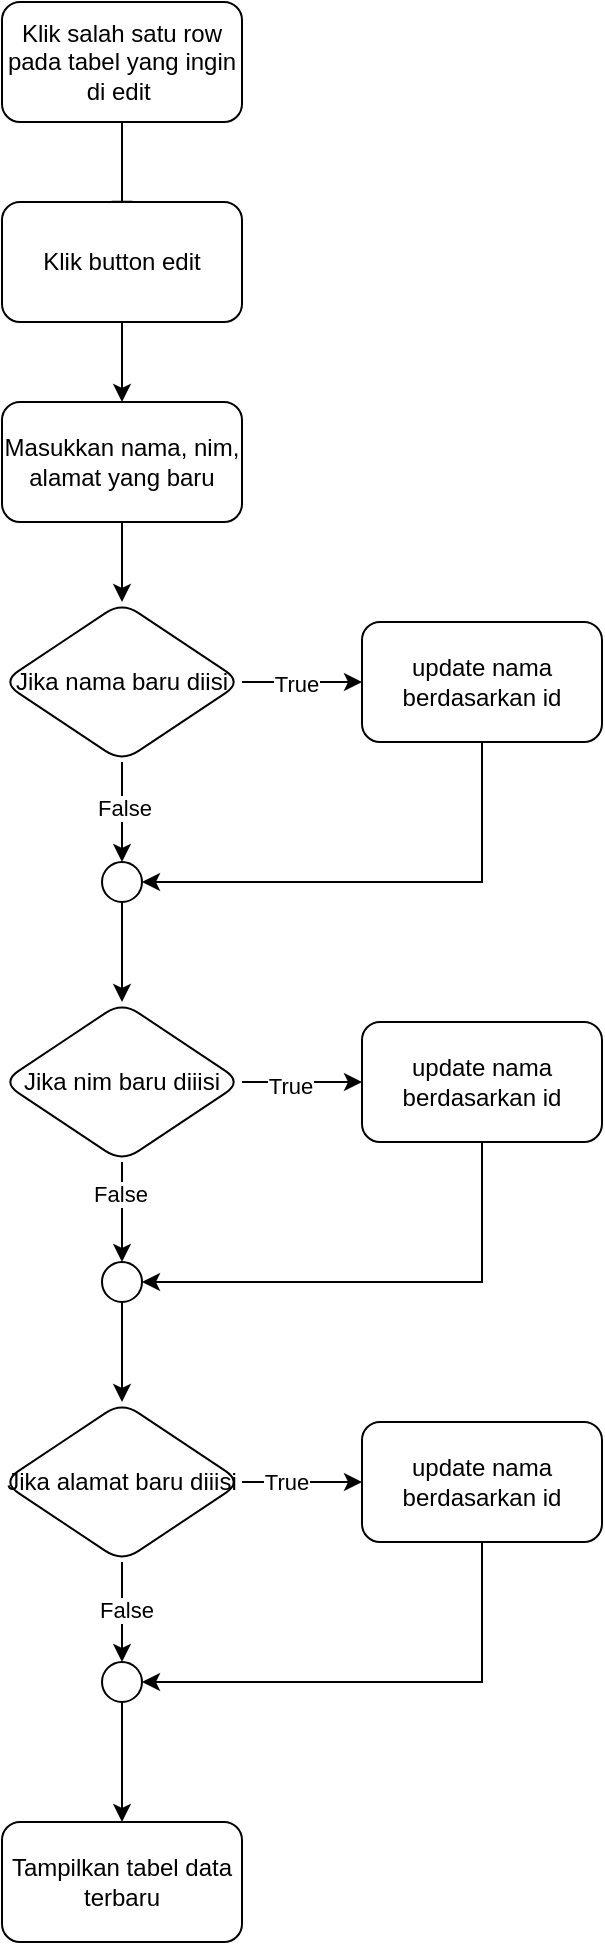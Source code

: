 <mxfile version="22.1.5" type="device">
  <diagram id="C5RBs43oDa-KdzZeNtuy" name="Page-1">
    <mxGraphModel dx="880" dy="478" grid="1" gridSize="10" guides="1" tooltips="1" connect="1" arrows="1" fold="1" page="1" pageScale="1" pageWidth="827" pageHeight="1169" math="0" shadow="0">
      <root>
        <mxCell id="WIyWlLk6GJQsqaUBKTNV-0" />
        <mxCell id="WIyWlLk6GJQsqaUBKTNV-1" parent="WIyWlLk6GJQsqaUBKTNV-0" />
        <mxCell id="WIyWlLk6GJQsqaUBKTNV-2" value="" style="rounded=0;html=1;jettySize=auto;orthogonalLoop=1;fontSize=11;endArrow=block;endFill=0;endSize=8;strokeWidth=1;shadow=0;labelBackgroundColor=none;edgeStyle=orthogonalEdgeStyle;" parent="WIyWlLk6GJQsqaUBKTNV-1" source="WIyWlLk6GJQsqaUBKTNV-3" edge="1">
          <mxGeometry relative="1" as="geometry">
            <mxPoint x="220" y="170" as="targetPoint" />
          </mxGeometry>
        </mxCell>
        <mxCell id="WIyWlLk6GJQsqaUBKTNV-3" value="Klik salah satu row pada tabel yang ingin di edit&amp;nbsp;" style="rounded=1;whiteSpace=wrap;html=1;fontSize=12;glass=0;strokeWidth=1;shadow=0;" parent="WIyWlLk6GJQsqaUBKTNV-1" vertex="1">
          <mxGeometry x="160" y="60" width="120" height="60" as="geometry" />
        </mxCell>
        <mxCell id="6oFa72EdfksZtaTuoUic-4" value="" style="edgeStyle=orthogonalEdgeStyle;rounded=0;orthogonalLoop=1;jettySize=auto;html=1;" edge="1" parent="WIyWlLk6GJQsqaUBKTNV-1" source="6oFa72EdfksZtaTuoUic-1" target="6oFa72EdfksZtaTuoUic-3">
          <mxGeometry relative="1" as="geometry" />
        </mxCell>
        <mxCell id="6oFa72EdfksZtaTuoUic-1" value="Klik button edit" style="rounded=1;whiteSpace=wrap;html=1;" vertex="1" parent="WIyWlLk6GJQsqaUBKTNV-1">
          <mxGeometry x="160" y="160" width="120" height="60" as="geometry" />
        </mxCell>
        <mxCell id="6oFa72EdfksZtaTuoUic-6" value="" style="edgeStyle=orthogonalEdgeStyle;rounded=0;orthogonalLoop=1;jettySize=auto;html=1;" edge="1" parent="WIyWlLk6GJQsqaUBKTNV-1" source="6oFa72EdfksZtaTuoUic-3" target="6oFa72EdfksZtaTuoUic-5">
          <mxGeometry relative="1" as="geometry" />
        </mxCell>
        <mxCell id="6oFa72EdfksZtaTuoUic-3" value="Masukkan nama, nim, alamat yang baru" style="rounded=1;whiteSpace=wrap;html=1;" vertex="1" parent="WIyWlLk6GJQsqaUBKTNV-1">
          <mxGeometry x="160" y="260" width="120" height="60" as="geometry" />
        </mxCell>
        <mxCell id="6oFa72EdfksZtaTuoUic-18" value="" style="edgeStyle=orthogonalEdgeStyle;rounded=0;orthogonalLoop=1;jettySize=auto;html=1;entryX=0.5;entryY=0;entryDx=0;entryDy=0;" edge="1" parent="WIyWlLk6GJQsqaUBKTNV-1" source="6oFa72EdfksZtaTuoUic-5" target="6oFa72EdfksZtaTuoUic-22">
          <mxGeometry relative="1" as="geometry">
            <mxPoint x="220" y="490" as="targetPoint" />
          </mxGeometry>
        </mxCell>
        <mxCell id="6oFa72EdfksZtaTuoUic-20" value="False" style="edgeLabel;html=1;align=center;verticalAlign=middle;resizable=0;points=[];" vertex="1" connectable="0" parent="6oFa72EdfksZtaTuoUic-18">
          <mxGeometry x="-0.1" y="1" relative="1" as="geometry">
            <mxPoint as="offset" />
          </mxGeometry>
        </mxCell>
        <mxCell id="6oFa72EdfksZtaTuoUic-5" value="Jika nama baru diisi" style="rhombus;whiteSpace=wrap;html=1;rounded=1;" vertex="1" parent="WIyWlLk6GJQsqaUBKTNV-1">
          <mxGeometry x="160" y="360" width="120" height="80" as="geometry" />
        </mxCell>
        <mxCell id="6oFa72EdfksZtaTuoUic-7" value="update nama berdasarkan id" style="whiteSpace=wrap;html=1;rounded=1;" vertex="1" parent="WIyWlLk6GJQsqaUBKTNV-1">
          <mxGeometry x="340" y="370" width="120" height="60" as="geometry" />
        </mxCell>
        <mxCell id="6oFa72EdfksZtaTuoUic-15" value="" style="endArrow=classic;html=1;rounded=0;exitX=1;exitY=0.5;exitDx=0;exitDy=0;entryX=0;entryY=0.5;entryDx=0;entryDy=0;" edge="1" parent="WIyWlLk6GJQsqaUBKTNV-1" source="6oFa72EdfksZtaTuoUic-5" target="6oFa72EdfksZtaTuoUic-7">
          <mxGeometry width="50" height="50" relative="1" as="geometry">
            <mxPoint x="390" y="480" as="sourcePoint" />
            <mxPoint x="440" y="430" as="targetPoint" />
          </mxGeometry>
        </mxCell>
        <mxCell id="6oFa72EdfksZtaTuoUic-16" value="True" style="edgeLabel;html=1;align=center;verticalAlign=middle;resizable=0;points=[];" vertex="1" connectable="0" parent="6oFa72EdfksZtaTuoUic-15">
          <mxGeometry x="-0.1" y="-1" relative="1" as="geometry">
            <mxPoint as="offset" />
          </mxGeometry>
        </mxCell>
        <mxCell id="6oFa72EdfksZtaTuoUic-26" value="" style="edgeStyle=orthogonalEdgeStyle;rounded=0;orthogonalLoop=1;jettySize=auto;html=1;" edge="1" parent="WIyWlLk6GJQsqaUBKTNV-1" source="6oFa72EdfksZtaTuoUic-17" target="6oFa72EdfksZtaTuoUic-21">
          <mxGeometry relative="1" as="geometry" />
        </mxCell>
        <mxCell id="6oFa72EdfksZtaTuoUic-31" value="True" style="edgeLabel;html=1;align=center;verticalAlign=middle;resizable=0;points=[];" vertex="1" connectable="0" parent="6oFa72EdfksZtaTuoUic-26">
          <mxGeometry x="-0.2" y="-2" relative="1" as="geometry">
            <mxPoint as="offset" />
          </mxGeometry>
        </mxCell>
        <mxCell id="6oFa72EdfksZtaTuoUic-17" value="Jika nim baru diiisi" style="rhombus;whiteSpace=wrap;html=1;rounded=1;" vertex="1" parent="WIyWlLk6GJQsqaUBKTNV-1">
          <mxGeometry x="160" y="560" width="120" height="80" as="geometry" />
        </mxCell>
        <mxCell id="6oFa72EdfksZtaTuoUic-19" value="" style="endArrow=classic;html=1;rounded=0;exitX=0.5;exitY=1;exitDx=0;exitDy=0;entryX=1;entryY=0.5;entryDx=0;entryDy=0;" edge="1" parent="WIyWlLk6GJQsqaUBKTNV-1" source="6oFa72EdfksZtaTuoUic-7" target="6oFa72EdfksZtaTuoUic-22">
          <mxGeometry width="50" height="50" relative="1" as="geometry">
            <mxPoint x="390" y="480" as="sourcePoint" />
            <mxPoint x="230" y="520" as="targetPoint" />
            <Array as="points">
              <mxPoint x="400" y="500" />
            </Array>
          </mxGeometry>
        </mxCell>
        <mxCell id="6oFa72EdfksZtaTuoUic-21" value="update nama berdasarkan id" style="whiteSpace=wrap;html=1;rounded=1;" vertex="1" parent="WIyWlLk6GJQsqaUBKTNV-1">
          <mxGeometry x="340" y="570" width="120" height="60" as="geometry" />
        </mxCell>
        <mxCell id="6oFa72EdfksZtaTuoUic-22" value="" style="ellipse;whiteSpace=wrap;html=1;aspect=fixed;" vertex="1" parent="WIyWlLk6GJQsqaUBKTNV-1">
          <mxGeometry x="210" y="490" width="20" height="20" as="geometry" />
        </mxCell>
        <mxCell id="6oFa72EdfksZtaTuoUic-25" value="" style="endArrow=classic;html=1;rounded=0;exitX=0.5;exitY=1;exitDx=0;exitDy=0;" edge="1" parent="WIyWlLk6GJQsqaUBKTNV-1" source="6oFa72EdfksZtaTuoUic-22" target="6oFa72EdfksZtaTuoUic-17">
          <mxGeometry width="50" height="50" relative="1" as="geometry">
            <mxPoint x="390" y="580" as="sourcePoint" />
            <mxPoint x="440" y="530" as="targetPoint" />
          </mxGeometry>
        </mxCell>
        <mxCell id="6oFa72EdfksZtaTuoUic-35" value="" style="edgeStyle=orthogonalEdgeStyle;rounded=0;orthogonalLoop=1;jettySize=auto;html=1;" edge="1" parent="WIyWlLk6GJQsqaUBKTNV-1" source="6oFa72EdfksZtaTuoUic-27" target="6oFa72EdfksZtaTuoUic-33">
          <mxGeometry relative="1" as="geometry" />
        </mxCell>
        <mxCell id="6oFa72EdfksZtaTuoUic-27" value="" style="ellipse;whiteSpace=wrap;html=1;aspect=fixed;" vertex="1" parent="WIyWlLk6GJQsqaUBKTNV-1">
          <mxGeometry x="210" y="690" width="20" height="20" as="geometry" />
        </mxCell>
        <mxCell id="6oFa72EdfksZtaTuoUic-29" value="" style="endArrow=classic;html=1;rounded=0;exitX=0.5;exitY=1;exitDx=0;exitDy=0;entryX=0.5;entryY=0;entryDx=0;entryDy=0;" edge="1" parent="WIyWlLk6GJQsqaUBKTNV-1" source="6oFa72EdfksZtaTuoUic-17" target="6oFa72EdfksZtaTuoUic-27">
          <mxGeometry width="50" height="50" relative="1" as="geometry">
            <mxPoint x="390" y="580" as="sourcePoint" />
            <mxPoint x="440" y="530" as="targetPoint" />
          </mxGeometry>
        </mxCell>
        <mxCell id="6oFa72EdfksZtaTuoUic-32" value="False" style="edgeLabel;html=1;align=center;verticalAlign=middle;resizable=0;points=[];" vertex="1" connectable="0" parent="6oFa72EdfksZtaTuoUic-29">
          <mxGeometry x="-0.36" y="-1" relative="1" as="geometry">
            <mxPoint as="offset" />
          </mxGeometry>
        </mxCell>
        <mxCell id="6oFa72EdfksZtaTuoUic-30" value="" style="endArrow=classic;html=1;rounded=0;exitX=0.5;exitY=1;exitDx=0;exitDy=0;entryX=1;entryY=0.5;entryDx=0;entryDy=0;" edge="1" parent="WIyWlLk6GJQsqaUBKTNV-1" source="6oFa72EdfksZtaTuoUic-21" target="6oFa72EdfksZtaTuoUic-27">
          <mxGeometry width="50" height="50" relative="1" as="geometry">
            <mxPoint x="320" y="700" as="sourcePoint" />
            <mxPoint x="370" y="650" as="targetPoint" />
            <Array as="points">
              <mxPoint x="400" y="700" />
            </Array>
          </mxGeometry>
        </mxCell>
        <mxCell id="6oFa72EdfksZtaTuoUic-37" value="" style="edgeStyle=orthogonalEdgeStyle;rounded=0;orthogonalLoop=1;jettySize=auto;html=1;" edge="1" parent="WIyWlLk6GJQsqaUBKTNV-1" source="6oFa72EdfksZtaTuoUic-33" target="6oFa72EdfksZtaTuoUic-34">
          <mxGeometry relative="1" as="geometry" />
        </mxCell>
        <mxCell id="6oFa72EdfksZtaTuoUic-40" value="True" style="edgeLabel;html=1;align=center;verticalAlign=middle;resizable=0;points=[];" vertex="1" connectable="0" parent="6oFa72EdfksZtaTuoUic-37">
          <mxGeometry x="-0.267" relative="1" as="geometry">
            <mxPoint as="offset" />
          </mxGeometry>
        </mxCell>
        <mxCell id="6oFa72EdfksZtaTuoUic-38" value="" style="edgeStyle=orthogonalEdgeStyle;rounded=0;orthogonalLoop=1;jettySize=auto;html=1;" edge="1" parent="WIyWlLk6GJQsqaUBKTNV-1" source="6oFa72EdfksZtaTuoUic-33" target="6oFa72EdfksZtaTuoUic-36">
          <mxGeometry relative="1" as="geometry" />
        </mxCell>
        <mxCell id="6oFa72EdfksZtaTuoUic-41" value="False" style="edgeLabel;html=1;align=center;verticalAlign=middle;resizable=0;points=[];" vertex="1" connectable="0" parent="6oFa72EdfksZtaTuoUic-38">
          <mxGeometry x="-0.04" y="2" relative="1" as="geometry">
            <mxPoint as="offset" />
          </mxGeometry>
        </mxCell>
        <mxCell id="6oFa72EdfksZtaTuoUic-33" value="Jika alamat baru diiisi" style="rhombus;whiteSpace=wrap;html=1;rounded=1;" vertex="1" parent="WIyWlLk6GJQsqaUBKTNV-1">
          <mxGeometry x="160" y="760" width="120" height="80" as="geometry" />
        </mxCell>
        <mxCell id="6oFa72EdfksZtaTuoUic-34" value="update nama berdasarkan id" style="whiteSpace=wrap;html=1;rounded=1;" vertex="1" parent="WIyWlLk6GJQsqaUBKTNV-1">
          <mxGeometry x="340" y="770" width="120" height="60" as="geometry" />
        </mxCell>
        <mxCell id="6oFa72EdfksZtaTuoUic-43" value="" style="edgeStyle=orthogonalEdgeStyle;rounded=0;orthogonalLoop=1;jettySize=auto;html=1;" edge="1" parent="WIyWlLk6GJQsqaUBKTNV-1" source="6oFa72EdfksZtaTuoUic-36" target="6oFa72EdfksZtaTuoUic-42">
          <mxGeometry relative="1" as="geometry" />
        </mxCell>
        <mxCell id="6oFa72EdfksZtaTuoUic-36" value="" style="ellipse;whiteSpace=wrap;html=1;aspect=fixed;" vertex="1" parent="WIyWlLk6GJQsqaUBKTNV-1">
          <mxGeometry x="210" y="890" width="20" height="20" as="geometry" />
        </mxCell>
        <mxCell id="6oFa72EdfksZtaTuoUic-39" value="" style="endArrow=classic;html=1;rounded=0;exitX=0.5;exitY=1;exitDx=0;exitDy=0;entryX=1;entryY=0.5;entryDx=0;entryDy=0;" edge="1" parent="WIyWlLk6GJQsqaUBKTNV-1" source="6oFa72EdfksZtaTuoUic-34" target="6oFa72EdfksZtaTuoUic-36">
          <mxGeometry width="50" height="50" relative="1" as="geometry">
            <mxPoint x="370" y="930" as="sourcePoint" />
            <mxPoint x="450" y="910" as="targetPoint" />
            <Array as="points">
              <mxPoint x="400" y="900" />
            </Array>
          </mxGeometry>
        </mxCell>
        <mxCell id="6oFa72EdfksZtaTuoUic-42" value="Tampilkan tabel data terbaru" style="rounded=1;whiteSpace=wrap;html=1;" vertex="1" parent="WIyWlLk6GJQsqaUBKTNV-1">
          <mxGeometry x="160" y="970" width="120" height="60" as="geometry" />
        </mxCell>
      </root>
    </mxGraphModel>
  </diagram>
</mxfile>
